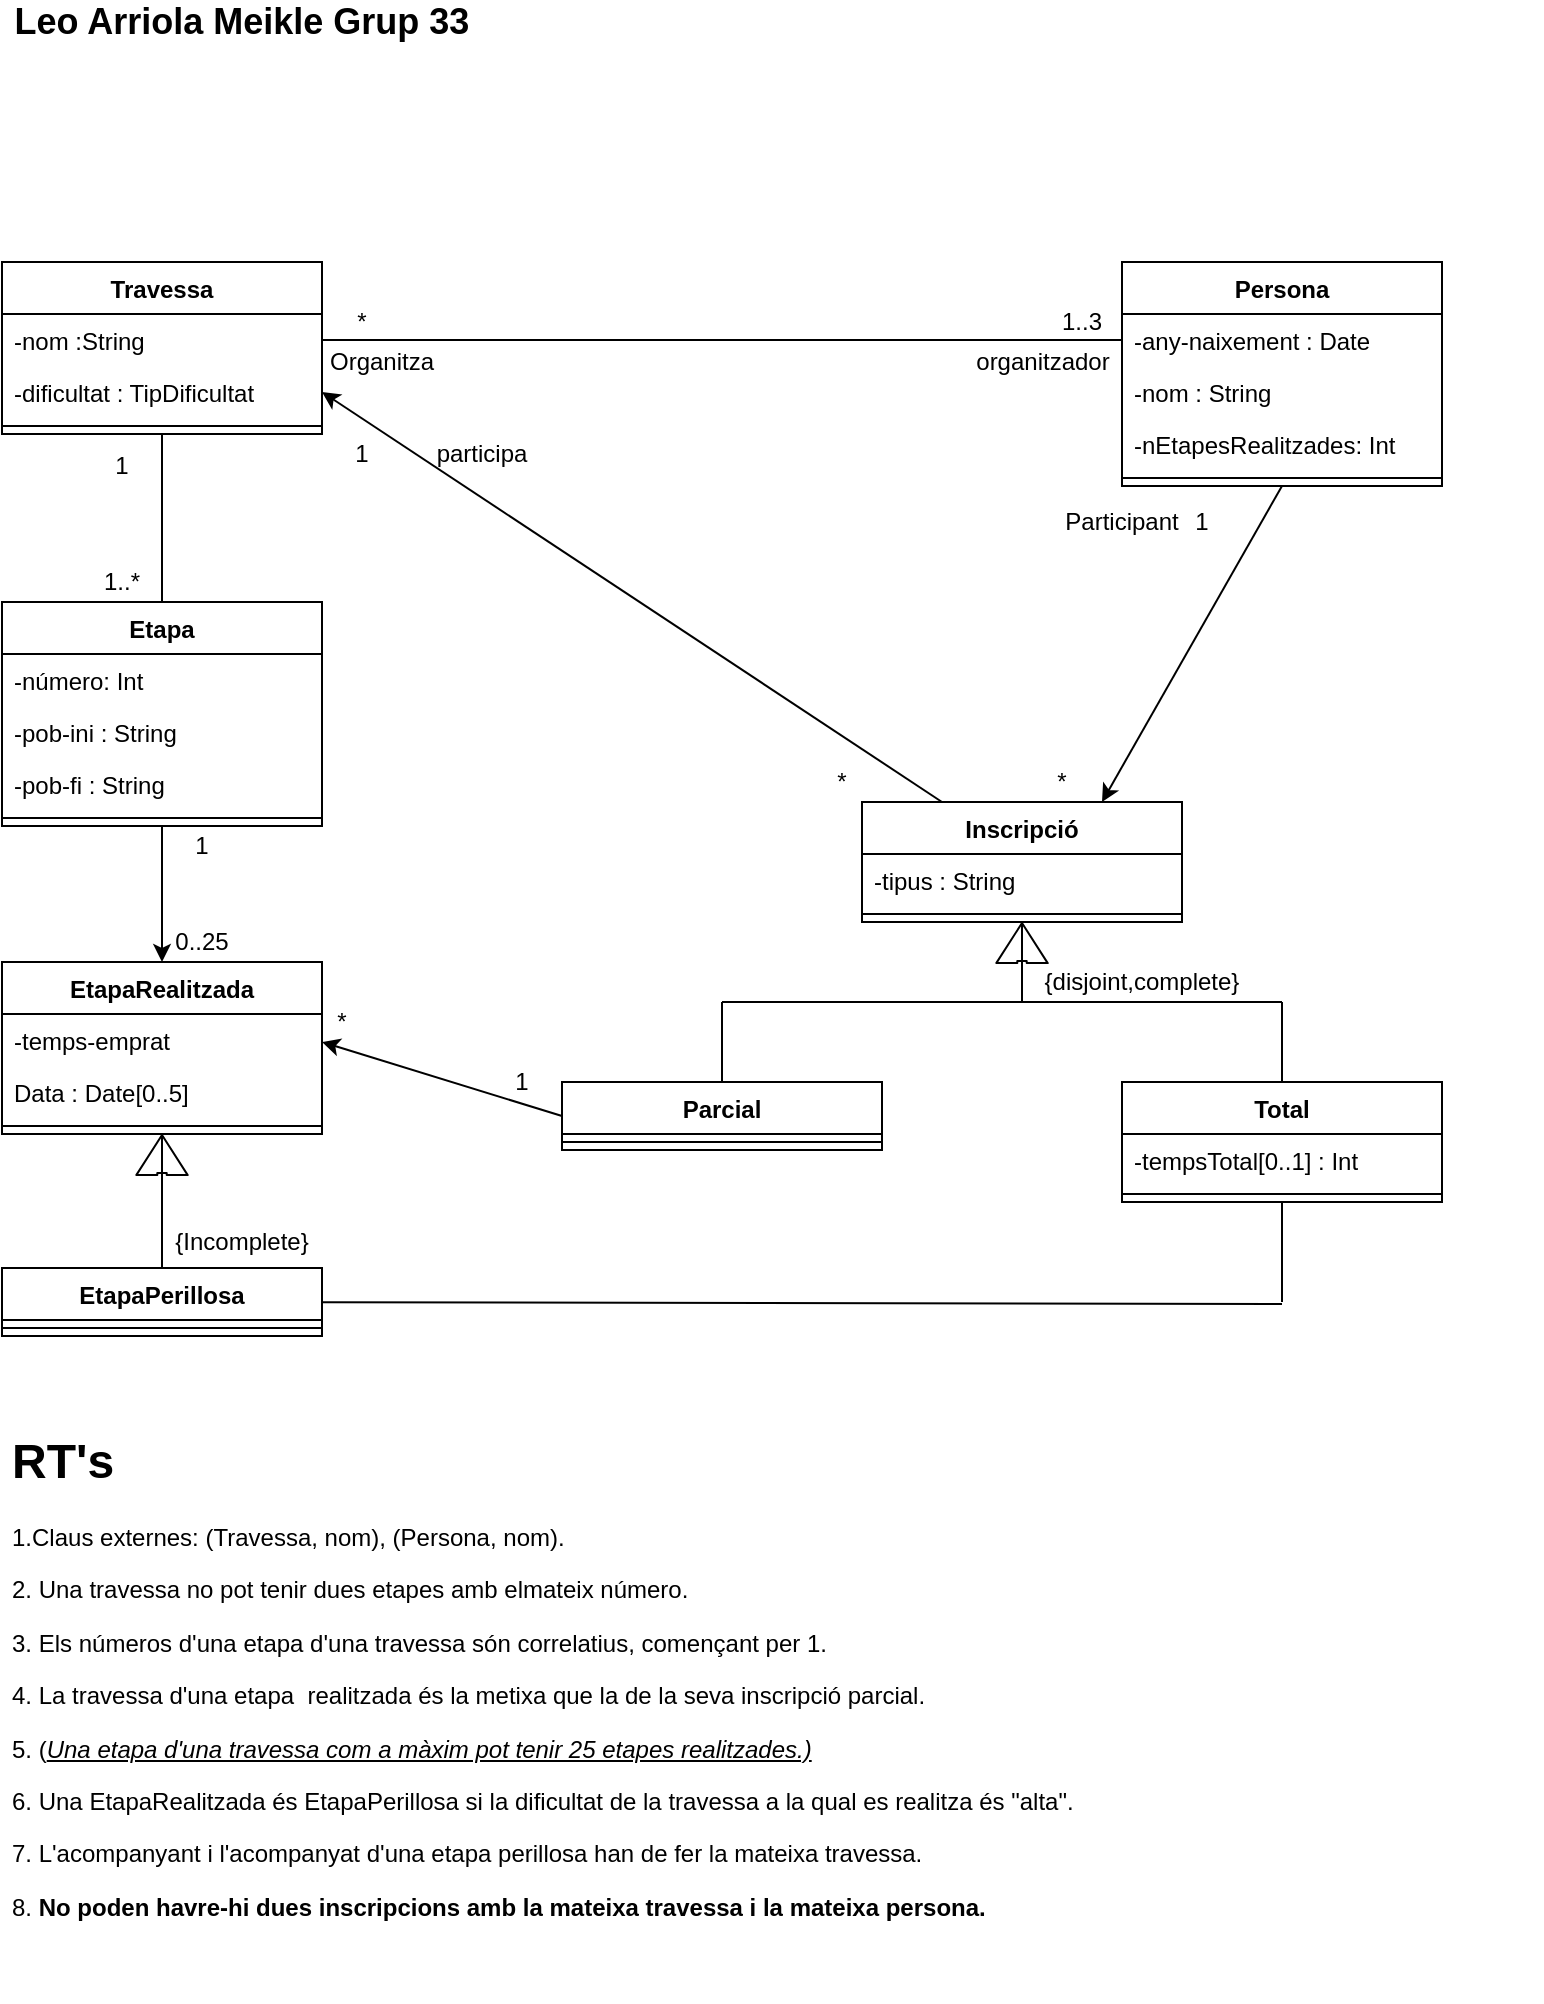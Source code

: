 <mxfile version="13.0.3" type="device" pages="3"><diagram id="J4WXpaCEUIDCq__YiQcB" name="Diagrama de Dissenys"><mxGraphModel dx="1342" dy="815" grid="1" gridSize="10" guides="1" tooltips="1" connect="1" arrows="1" fold="1" page="1" pageScale="1" pageWidth="850" pageHeight="1100" math="0" shadow="0"><root><mxCell id="0"/><mxCell id="1" parent="0"/><mxCell id="1i8Sxguzi-UoKtuxHSmM-11" value="" style="endArrow=none;html=1;entryX=0;entryY=0.5;entryDx=0;entryDy=0;exitX=1;exitY=0.5;exitDx=0;exitDy=0;" parent="1" source="1i8Sxguzi-UoKtuxHSmM-2" target="1i8Sxguzi-UoKtuxHSmM-7" edge="1"><mxGeometry width="50" height="50" relative="1" as="geometry"><mxPoint x="400" y="400" as="sourcePoint"/><mxPoint x="450" y="350" as="targetPoint"/></mxGeometry></mxCell><mxCell id="1i8Sxguzi-UoKtuxHSmM-12" value="1..3" style="text;html=1;strokeColor=none;fillColor=none;align=center;verticalAlign=middle;whiteSpace=wrap;rounded=0;" parent="1" vertex="1"><mxGeometry x="560" y="170" width="40" height="20" as="geometry"/></mxCell><mxCell id="1i8Sxguzi-UoKtuxHSmM-13" value="*" style="text;html=1;strokeColor=none;fillColor=none;align=center;verticalAlign=middle;whiteSpace=wrap;rounded=0;" parent="1" vertex="1"><mxGeometry x="200" y="170" width="40" height="20" as="geometry"/></mxCell><mxCell id="1i8Sxguzi-UoKtuxHSmM-15" value="Organitza" style="text;html=1;strokeColor=none;fillColor=none;align=center;verticalAlign=middle;whiteSpace=wrap;rounded=0;" parent="1" vertex="1"><mxGeometry x="210" y="190" width="40" height="20" as="geometry"/></mxCell><mxCell id="1i8Sxguzi-UoKtuxHSmM-16" value="organitzador" style="text;html=1;align=center;verticalAlign=middle;resizable=0;points=[];autosize=1;" parent="1" vertex="1"><mxGeometry x="520" y="190" width="80" height="20" as="geometry"/></mxCell><mxCell id="1i8Sxguzi-UoKtuxHSmM-34" value="" style="endArrow=none;html=1;" parent="1" edge="1"><mxGeometry width="50" height="50" relative="1" as="geometry"><mxPoint x="400" y="520" as="sourcePoint"/><mxPoint x="680" y="520" as="targetPoint"/></mxGeometry></mxCell><mxCell id="1i8Sxguzi-UoKtuxHSmM-35" value="" style="endArrow=none;html=1;exitX=0.5;exitY=0;exitDx=0;exitDy=0;" parent="1" source="1i8Sxguzi-UoKtuxHSmM-30" edge="1"><mxGeometry width="50" height="50" relative="1" as="geometry"><mxPoint x="580" y="490" as="sourcePoint"/><mxPoint x="680" y="520" as="targetPoint"/></mxGeometry></mxCell><mxCell id="1i8Sxguzi-UoKtuxHSmM-36" value="" style="endArrow=none;html=1;exitX=0.5;exitY=0;exitDx=0;exitDy=0;" parent="1" source="1i8Sxguzi-UoKtuxHSmM-26" edge="1"><mxGeometry width="50" height="50" relative="1" as="geometry"><mxPoint x="370" y="570" as="sourcePoint"/><mxPoint x="400" y="520" as="targetPoint"/></mxGeometry></mxCell><mxCell id="1i8Sxguzi-UoKtuxHSmM-39" value="*" style="text;html=1;strokeColor=none;fillColor=none;align=center;verticalAlign=middle;whiteSpace=wrap;rounded=0;" parent="1" vertex="1"><mxGeometry x="550" y="400" width="40" height="20" as="geometry"/></mxCell><mxCell id="1i8Sxguzi-UoKtuxHSmM-40" value="*" style="text;html=1;strokeColor=none;fillColor=none;align=center;verticalAlign=middle;whiteSpace=wrap;rounded=0;" parent="1" vertex="1"><mxGeometry x="440" y="400" width="40" height="20" as="geometry"/></mxCell><mxCell id="1i8Sxguzi-UoKtuxHSmM-41" value="1" style="text;html=1;strokeColor=none;fillColor=none;align=center;verticalAlign=middle;whiteSpace=wrap;rounded=0;" parent="1" vertex="1"><mxGeometry x="200" y="236" width="40" height="20" as="geometry"/></mxCell><mxCell id="1i8Sxguzi-UoKtuxHSmM-43" value="1" style="text;html=1;strokeColor=none;fillColor=none;align=center;verticalAlign=middle;whiteSpace=wrap;rounded=0;" parent="1" vertex="1"><mxGeometry x="620" y="270" width="40" height="20" as="geometry"/></mxCell><mxCell id="1i8Sxguzi-UoKtuxHSmM-44" value="participa" style="text;html=1;strokeColor=none;fillColor=none;align=center;verticalAlign=middle;whiteSpace=wrap;rounded=0;" parent="1" vertex="1"><mxGeometry x="260" y="236" width="40" height="20" as="geometry"/></mxCell><mxCell id="1i8Sxguzi-UoKtuxHSmM-45" value="Participant" style="text;html=1;strokeColor=none;fillColor=none;align=center;verticalAlign=middle;whiteSpace=wrap;rounded=0;" parent="1" vertex="1"><mxGeometry x="580" y="270" width="40" height="20" as="geometry"/></mxCell><mxCell id="1i8Sxguzi-UoKtuxHSmM-47" value="&lt;h1&gt;RT's&lt;/h1&gt;&lt;p&gt;1.Claus externes: (Travessa, nom), (Persona, nom).&lt;/p&gt;&lt;p&gt;2. Una travessa no pot tenir dues etapes amb elmateix número.&lt;/p&gt;&lt;p&gt;3. Els números d'una etapa d'una travessa són correlatius, començant per 1.&lt;/p&gt;&lt;p&gt;4. La travessa d'una etapa&amp;nbsp; realitzada és la metixa que la de la seva inscripció parcial.&lt;/p&gt;&lt;p&gt;5. (&lt;i&gt;&lt;u&gt;Una etapa d'una travessa com a màxim pot tenir 25 etapes realitzades.)&lt;/u&gt;&lt;/i&gt;&lt;/p&gt;&lt;p&gt;6. Una EtapaRealitzada és EtapaPerillosa si la dificultat de la travessa a la qual es realitza és &quot;alta&quot;.&lt;/p&gt;&lt;p&gt;7. L'acompanyant i l'acompanyat d'una etapa perillosa han de fer la mateixa travessa.&lt;/p&gt;&lt;p&gt;8. &lt;b&gt;No poden havre-hi dues inscripcions amb la mateixa travessa i la mateixa persona.&amp;nbsp;&lt;/b&gt;&lt;/p&gt;&lt;p&gt;&lt;b&gt;&lt;br&gt;&lt;/b&gt;&lt;/p&gt;" style="text;html=1;strokeColor=none;fillColor=none;spacing=5;spacingTop=-20;whiteSpace=wrap;overflow=hidden;rounded=0;" parent="1" vertex="1"><mxGeometry x="40" y="730" width="770" height="290" as="geometry"/></mxCell><mxCell id="1i8Sxguzi-UoKtuxHSmM-66" value="" style="endArrow=none;html=1;entryX=0.5;entryY=1;entryDx=0;entryDy=0;" parent="1" target="1i8Sxguzi-UoKtuxHSmM-30" edge="1"><mxGeometry width="50" height="50" relative="1" as="geometry"><mxPoint x="680" y="670" as="sourcePoint"/><mxPoint x="540" y="400" as="targetPoint"/></mxGeometry></mxCell><mxCell id="1i8Sxguzi-UoKtuxHSmM-67" value="" style="endArrow=none;html=1;" parent="1" source="1i8Sxguzi-UoKtuxHSmM-62" edge="1"><mxGeometry width="50" height="50" relative="1" as="geometry"><mxPoint x="280" y="660" as="sourcePoint"/><mxPoint x="680" y="671" as="targetPoint"/></mxGeometry></mxCell><mxCell id="1i8Sxguzi-UoKtuxHSmM-68" value="{disjoint,complete}" style="text;html=1;strokeColor=none;fillColor=none;align=center;verticalAlign=middle;whiteSpace=wrap;rounded=0;" parent="1" vertex="1"><mxGeometry x="590" y="500" width="40" height="20" as="geometry"/></mxCell><mxCell id="1i8Sxguzi-UoKtuxHSmM-71" value="" style="endArrow=none;html=1;entryX=0.5;entryY=1;entryDx=0;entryDy=0;exitX=0.5;exitY=0;exitDx=0;exitDy=0;" parent="1" source="1i8Sxguzi-UoKtuxHSmM-48" target="1i8Sxguzi-UoKtuxHSmM-1" edge="1"><mxGeometry width="50" height="50" relative="1" as="geometry"><mxPoint x="470" y="470" as="sourcePoint"/><mxPoint x="520" y="420" as="targetPoint"/></mxGeometry></mxCell><mxCell id="1i8Sxguzi-UoKtuxHSmM-72" value="1" style="text;html=1;strokeColor=none;fillColor=none;align=center;verticalAlign=middle;whiteSpace=wrap;rounded=0;" parent="1" vertex="1"><mxGeometry x="80" y="242" width="40" height="20" as="geometry"/></mxCell><mxCell id="1i8Sxguzi-UoKtuxHSmM-73" value="1..*" style="text;html=1;strokeColor=none;fillColor=none;align=center;verticalAlign=middle;whiteSpace=wrap;rounded=0;" parent="1" vertex="1"><mxGeometry x="80" y="300" width="40" height="20" as="geometry"/></mxCell><mxCell id="1i8Sxguzi-UoKtuxHSmM-75" value="1" style="text;html=1;strokeColor=none;fillColor=none;align=center;verticalAlign=middle;whiteSpace=wrap;rounded=0;" parent="1" vertex="1"><mxGeometry x="120" y="432" width="40" height="20" as="geometry"/></mxCell><mxCell id="1i8Sxguzi-UoKtuxHSmM-76" value="0..25" style="text;html=1;strokeColor=none;fillColor=none;align=center;verticalAlign=middle;whiteSpace=wrap;rounded=0;" parent="1" vertex="1"><mxGeometry x="120" y="480" width="40" height="20" as="geometry"/></mxCell><mxCell id="1i8Sxguzi-UoKtuxHSmM-77" value="*" style="text;html=1;strokeColor=none;fillColor=none;align=center;verticalAlign=middle;whiteSpace=wrap;rounded=0;" parent="1" vertex="1"><mxGeometry x="190" y="520" width="40" height="20" as="geometry"/></mxCell><mxCell id="1i8Sxguzi-UoKtuxHSmM-78" value="1" style="text;html=1;strokeColor=none;fillColor=none;align=center;verticalAlign=middle;whiteSpace=wrap;rounded=0;" parent="1" vertex="1"><mxGeometry x="280" y="550" width="40" height="20" as="geometry"/></mxCell><mxCell id="1i8Sxguzi-UoKtuxHSmM-79" value="{Incomplete}" style="text;html=1;strokeColor=none;fillColor=none;align=center;verticalAlign=middle;whiteSpace=wrap;rounded=0;" parent="1" vertex="1"><mxGeometry x="140" y="630" width="40" height="20" as="geometry"/></mxCell><mxCell id="bvQ-Qwv-uhyhTVC-1GTn-3" value="" style="endArrow=classic;html=1;exitX=0.5;exitY=1;exitDx=0;exitDy=0;entryX=1;entryY=1;entryDx=0;entryDy=0;" parent="1" source="1i8Sxguzi-UoKtuxHSmM-6" target="1i8Sxguzi-UoKtuxHSmM-39" edge="1"><mxGeometry width="50" height="50" relative="1" as="geometry"><mxPoint x="720" y="370" as="sourcePoint"/><mxPoint x="430" y="390" as="targetPoint"/></mxGeometry></mxCell><mxCell id="bvQ-Qwv-uhyhTVC-1GTn-4" value="" style="endArrow=classic;html=1;entryX=1;entryY=0.5;entryDx=0;entryDy=0;exitX=0.25;exitY=0;exitDx=0;exitDy=0;" parent="1" source="1i8Sxguzi-UoKtuxHSmM-17" target="1i8Sxguzi-UoKtuxHSmM-5" edge="1"><mxGeometry width="50" height="50" relative="1" as="geometry"><mxPoint x="380" y="440" as="sourcePoint"/><mxPoint x="430" y="390" as="targetPoint"/></mxGeometry></mxCell><mxCell id="bvQ-Qwv-uhyhTVC-1GTn-5" value="" style="endArrow=classic;html=1;entryX=0.25;entryY=1;entryDx=0;entryDy=0;exitX=0;exitY=0.5;exitDx=0;exitDy=0;" parent="1" source="1i8Sxguzi-UoKtuxHSmM-26" target="1i8Sxguzi-UoKtuxHSmM-77" edge="1"><mxGeometry width="50" height="50" relative="1" as="geometry"><mxPoint x="380" y="440" as="sourcePoint"/><mxPoint x="430" y="390" as="targetPoint"/></mxGeometry></mxCell><mxCell id="zf0LJew48bB462ikCpzP-1" value="" style="endArrow=classic;html=1;exitX=0.5;exitY=1;exitDx=0;exitDy=0;" parent="1" source="1i8Sxguzi-UoKtuxHSmM-48" target="1i8Sxguzi-UoKtuxHSmM-55" edge="1"><mxGeometry width="50" height="50" relative="1" as="geometry"><mxPoint x="380" y="620" as="sourcePoint"/><mxPoint x="430" y="570" as="targetPoint"/></mxGeometry></mxCell><mxCell id="zf0LJew48bB462ikCpzP-2" value="" style="shape=flexArrow;endArrow=classic;html=1;width=4.706;endSize=6.353;" parent="1" edge="1"><mxGeometry width="50" height="50" relative="1" as="geometry"><mxPoint x="550" y="500" as="sourcePoint"/><mxPoint x="550" y="480" as="targetPoint"/></mxGeometry></mxCell><mxCell id="zf0LJew48bB462ikCpzP-3" value="" style="endArrow=none;html=1;exitX=0.5;exitY=1;exitDx=0;exitDy=0;" parent="1" source="1i8Sxguzi-UoKtuxHSmM-17" edge="1"><mxGeometry width="50" height="50" relative="1" as="geometry"><mxPoint x="380" y="620" as="sourcePoint"/><mxPoint x="550" y="520" as="targetPoint"/></mxGeometry></mxCell><mxCell id="zf0LJew48bB462ikCpzP-4" value="" style="endArrow=none;html=1;entryX=0.5;entryY=1;entryDx=0;entryDy=0;exitX=0.5;exitY=0;exitDx=0;exitDy=0;" parent="1" source="1i8Sxguzi-UoKtuxHSmM-62" target="1i8Sxguzi-UoKtuxHSmM-55" edge="1"><mxGeometry width="50" height="50" relative="1" as="geometry"><mxPoint x="380" y="620" as="sourcePoint"/><mxPoint x="430" y="570" as="targetPoint"/></mxGeometry></mxCell><mxCell id="zf0LJew48bB462ikCpzP-5" value="" style="shape=flexArrow;endArrow=classic;html=1;width=4.706;endSize=6.353;" parent="1" edge="1"><mxGeometry width="50" height="50" relative="1" as="geometry"><mxPoint x="120" y="606" as="sourcePoint"/><mxPoint x="120" y="586" as="targetPoint"/></mxGeometry></mxCell><mxCell id="1i8Sxguzi-UoKtuxHSmM-1" value="Travessa" style="swimlane;fontStyle=1;align=center;verticalAlign=top;childLayout=stackLayout;horizontal=1;startSize=26;horizontalStack=0;resizeParent=1;resizeParentMax=0;resizeLast=0;collapsible=1;marginBottom=0;" parent="1" vertex="1"><mxGeometry x="40" y="150" width="160" height="86" as="geometry"/></mxCell><mxCell id="1i8Sxguzi-UoKtuxHSmM-2" value="-nom :String " style="text;strokeColor=none;fillColor=none;align=left;verticalAlign=top;spacingLeft=4;spacingRight=4;overflow=hidden;rotatable=0;points=[[0,0.5],[1,0.5]];portConstraint=eastwest;" parent="1i8Sxguzi-UoKtuxHSmM-1" vertex="1"><mxGeometry y="26" width="160" height="26" as="geometry"/></mxCell><mxCell id="1i8Sxguzi-UoKtuxHSmM-5" value="-dificultat : TipDificultat " style="text;strokeColor=none;fillColor=none;align=left;verticalAlign=top;spacingLeft=4;spacingRight=4;overflow=hidden;rotatable=0;points=[[0,0.5],[1,0.5]];portConstraint=eastwest;" parent="1i8Sxguzi-UoKtuxHSmM-1" vertex="1"><mxGeometry y="52" width="160" height="26" as="geometry"/></mxCell><mxCell id="1i8Sxguzi-UoKtuxHSmM-3" value="" style="line;strokeWidth=1;fillColor=none;align=left;verticalAlign=middle;spacingTop=-1;spacingLeft=3;spacingRight=3;rotatable=0;labelPosition=right;points=[];portConstraint=eastwest;" parent="1i8Sxguzi-UoKtuxHSmM-1" vertex="1"><mxGeometry y="78" width="160" height="8" as="geometry"/></mxCell><mxCell id="1i8Sxguzi-UoKtuxHSmM-6" value="Persona" style="swimlane;fontStyle=1;align=center;verticalAlign=top;childLayout=stackLayout;horizontal=1;startSize=26;horizontalStack=0;resizeParent=1;resizeParentMax=0;resizeLast=0;collapsible=1;marginBottom=0;" parent="1" vertex="1"><mxGeometry x="600" y="150" width="160" height="112" as="geometry"/></mxCell><mxCell id="1i8Sxguzi-UoKtuxHSmM-7" value="-any-naixement : Date" style="text;strokeColor=none;fillColor=none;align=left;verticalAlign=top;spacingLeft=4;spacingRight=4;overflow=hidden;rotatable=0;points=[[0,0.5],[1,0.5]];portConstraint=eastwest;" parent="1i8Sxguzi-UoKtuxHSmM-6" vertex="1"><mxGeometry y="26" width="160" height="26" as="geometry"/></mxCell><mxCell id="1i8Sxguzi-UoKtuxHSmM-10" value="-nom : String" style="text;strokeColor=none;fillColor=none;align=left;verticalAlign=top;spacingLeft=4;spacingRight=4;overflow=hidden;rotatable=0;points=[[0,0.5],[1,0.5]];portConstraint=eastwest;" parent="1i8Sxguzi-UoKtuxHSmM-6" vertex="1"><mxGeometry y="52" width="160" height="26" as="geometry"/></mxCell><mxCell id="TacdYyuw5ppADv7QAtJc-1" value="-nEtapesRealitzades: Int  " style="text;strokeColor=none;fillColor=none;align=left;verticalAlign=top;spacingLeft=4;spacingRight=4;overflow=hidden;rotatable=0;points=[[0,0.5],[1,0.5]];portConstraint=eastwest;" parent="1i8Sxguzi-UoKtuxHSmM-6" vertex="1"><mxGeometry y="78" width="160" height="26" as="geometry"/></mxCell><mxCell id="1i8Sxguzi-UoKtuxHSmM-8" value="" style="line;strokeWidth=1;fillColor=none;align=left;verticalAlign=middle;spacingTop=-1;spacingLeft=3;spacingRight=3;rotatable=0;labelPosition=right;points=[];portConstraint=eastwest;" parent="1i8Sxguzi-UoKtuxHSmM-6" vertex="1"><mxGeometry y="104" width="160" height="8" as="geometry"/></mxCell><mxCell id="1i8Sxguzi-UoKtuxHSmM-17" value="Inscripció" style="swimlane;fontStyle=1;align=center;verticalAlign=top;childLayout=stackLayout;horizontal=1;startSize=26;horizontalStack=0;resizeParent=1;resizeParentMax=0;resizeLast=0;collapsible=1;marginBottom=0;" parent="1" vertex="1"><mxGeometry x="470" y="420" width="160" height="60" as="geometry"/></mxCell><mxCell id="1i8Sxguzi-UoKtuxHSmM-18" value="-tipus : String" style="text;strokeColor=none;fillColor=none;align=left;verticalAlign=top;spacingLeft=4;spacingRight=4;overflow=hidden;rotatable=0;points=[[0,0.5],[1,0.5]];portConstraint=eastwest;" parent="1i8Sxguzi-UoKtuxHSmM-17" vertex="1"><mxGeometry y="26" width="160" height="26" as="geometry"/></mxCell><mxCell id="1i8Sxguzi-UoKtuxHSmM-19" value="" style="line;strokeWidth=1;fillColor=none;align=left;verticalAlign=middle;spacingTop=-1;spacingLeft=3;spacingRight=3;rotatable=0;labelPosition=right;points=[];portConstraint=eastwest;" parent="1i8Sxguzi-UoKtuxHSmM-17" vertex="1"><mxGeometry y="52" width="160" height="8" as="geometry"/></mxCell><mxCell id="1i8Sxguzi-UoKtuxHSmM-26" value="Parcial" style="swimlane;fontStyle=1;align=center;verticalAlign=top;childLayout=stackLayout;horizontal=1;startSize=26;horizontalStack=0;resizeParent=1;resizeParentMax=0;resizeLast=0;collapsible=1;marginBottom=0;" parent="1" vertex="1"><mxGeometry x="320" y="560" width="160" height="34" as="geometry"/></mxCell><mxCell id="1i8Sxguzi-UoKtuxHSmM-28" value="" style="line;strokeWidth=1;fillColor=none;align=left;verticalAlign=middle;spacingTop=-1;spacingLeft=3;spacingRight=3;rotatable=0;labelPosition=right;points=[];portConstraint=eastwest;" parent="1i8Sxguzi-UoKtuxHSmM-26" vertex="1"><mxGeometry y="26" width="160" height="8" as="geometry"/></mxCell><mxCell id="1i8Sxguzi-UoKtuxHSmM-30" value="Total" style="swimlane;fontStyle=1;align=center;verticalAlign=top;childLayout=stackLayout;horizontal=1;startSize=26;horizontalStack=0;resizeParent=1;resizeParentMax=0;resizeLast=0;collapsible=1;marginBottom=0;" parent="1" vertex="1"><mxGeometry x="600" y="560" width="160" height="60" as="geometry"/></mxCell><mxCell id="1i8Sxguzi-UoKtuxHSmM-31" value="-tempsTotal[0..1] : Int" style="text;strokeColor=none;fillColor=none;align=left;verticalAlign=top;spacingLeft=4;spacingRight=4;overflow=hidden;rotatable=0;points=[[0,0.5],[1,0.5]];portConstraint=eastwest;" parent="1i8Sxguzi-UoKtuxHSmM-30" vertex="1"><mxGeometry y="26" width="160" height="26" as="geometry"/></mxCell><mxCell id="1i8Sxguzi-UoKtuxHSmM-32" value="" style="line;strokeWidth=1;fillColor=none;align=left;verticalAlign=middle;spacingTop=-1;spacingLeft=3;spacingRight=3;rotatable=0;labelPosition=right;points=[];portConstraint=eastwest;" parent="1i8Sxguzi-UoKtuxHSmM-30" vertex="1"><mxGeometry y="52" width="160" height="8" as="geometry"/></mxCell><mxCell id="1i8Sxguzi-UoKtuxHSmM-48" value="Etapa" style="swimlane;fontStyle=1;align=center;verticalAlign=top;childLayout=stackLayout;horizontal=1;startSize=26;horizontalStack=0;resizeParent=1;resizeParentMax=0;resizeLast=0;collapsible=1;marginBottom=0;" parent="1" vertex="1"><mxGeometry x="40" y="320" width="160" height="112" as="geometry"/></mxCell><mxCell id="1i8Sxguzi-UoKtuxHSmM-49" value="-número: Int" style="text;strokeColor=none;fillColor=none;align=left;verticalAlign=top;spacingLeft=4;spacingRight=4;overflow=hidden;rotatable=0;points=[[0,0.5],[1,0.5]];portConstraint=eastwest;" parent="1i8Sxguzi-UoKtuxHSmM-48" vertex="1"><mxGeometry y="26" width="160" height="26" as="geometry"/></mxCell><mxCell id="1i8Sxguzi-UoKtuxHSmM-53" value="-pob-ini : String" style="text;strokeColor=none;fillColor=none;align=left;verticalAlign=top;spacingLeft=4;spacingRight=4;overflow=hidden;rotatable=0;points=[[0,0.5],[1,0.5]];portConstraint=eastwest;" parent="1i8Sxguzi-UoKtuxHSmM-48" vertex="1"><mxGeometry y="52" width="160" height="26" as="geometry"/></mxCell><mxCell id="1i8Sxguzi-UoKtuxHSmM-54" value="-pob-fi : String" style="text;strokeColor=none;fillColor=none;align=left;verticalAlign=top;spacingLeft=4;spacingRight=4;overflow=hidden;rotatable=0;points=[[0,0.5],[1,0.5]];portConstraint=eastwest;" parent="1i8Sxguzi-UoKtuxHSmM-48" vertex="1"><mxGeometry y="78" width="160" height="26" as="geometry"/></mxCell><mxCell id="1i8Sxguzi-UoKtuxHSmM-50" value="" style="line;strokeWidth=1;fillColor=none;align=left;verticalAlign=middle;spacingTop=-1;spacingLeft=3;spacingRight=3;rotatable=0;labelPosition=right;points=[];portConstraint=eastwest;" parent="1i8Sxguzi-UoKtuxHSmM-48" vertex="1"><mxGeometry y="104" width="160" height="8" as="geometry"/></mxCell><mxCell id="1i8Sxguzi-UoKtuxHSmM-55" value="EtapaRealitzada" style="swimlane;fontStyle=1;align=center;verticalAlign=top;childLayout=stackLayout;horizontal=1;startSize=26;horizontalStack=0;resizeParent=1;resizeParentMax=0;resizeLast=0;collapsible=1;marginBottom=0;" parent="1" vertex="1"><mxGeometry x="40" y="500" width="160" height="86" as="geometry"/></mxCell><mxCell id="1i8Sxguzi-UoKtuxHSmM-56" value="-temps-emprat" style="text;strokeColor=none;fillColor=none;align=left;verticalAlign=top;spacingLeft=4;spacingRight=4;overflow=hidden;rotatable=0;points=[[0,0.5],[1,0.5]];portConstraint=eastwest;" parent="1i8Sxguzi-UoKtuxHSmM-55" vertex="1"><mxGeometry y="26" width="160" height="26" as="geometry"/></mxCell><mxCell id="1i8Sxguzi-UoKtuxHSmM-69" value="Data : Date[0..5]" style="text;strokeColor=none;fillColor=none;align=left;verticalAlign=top;spacingLeft=4;spacingRight=4;overflow=hidden;rotatable=0;points=[[0,0.5],[1,0.5]];portConstraint=eastwest;" parent="1i8Sxguzi-UoKtuxHSmM-55" vertex="1"><mxGeometry y="52" width="160" height="26" as="geometry"/></mxCell><mxCell id="1i8Sxguzi-UoKtuxHSmM-57" value="" style="line;strokeWidth=1;fillColor=none;align=left;verticalAlign=middle;spacingTop=-1;spacingLeft=3;spacingRight=3;rotatable=0;labelPosition=right;points=[];portConstraint=eastwest;" parent="1i8Sxguzi-UoKtuxHSmM-55" vertex="1"><mxGeometry y="78" width="160" height="8" as="geometry"/></mxCell><mxCell id="1i8Sxguzi-UoKtuxHSmM-62" value="EtapaPerillosa" style="swimlane;fontStyle=1;align=center;verticalAlign=top;childLayout=stackLayout;horizontal=1;startSize=26;horizontalStack=0;resizeParent=1;resizeParentMax=0;resizeLast=0;collapsible=1;marginBottom=0;" parent="1" vertex="1"><mxGeometry x="40" y="653" width="160" height="34" as="geometry"/></mxCell><mxCell id="1i8Sxguzi-UoKtuxHSmM-64" value="" style="line;strokeWidth=1;fillColor=none;align=left;verticalAlign=middle;spacingTop=-1;spacingLeft=3;spacingRight=3;rotatable=0;labelPosition=right;points=[];portConstraint=eastwest;" parent="1i8Sxguzi-UoKtuxHSmM-62" vertex="1"><mxGeometry y="26" width="160" height="8" as="geometry"/></mxCell><mxCell id="I8zmJOEv8umHst7Hoxki-5" value="&lt;b&gt;&lt;font style=&quot;font-size: 18px&quot;&gt;Leo Arriola Meikle Grup 33&lt;/font&gt;&lt;/b&gt;" style="text;html=1;strokeColor=none;fillColor=none;align=center;verticalAlign=middle;whiteSpace=wrap;rounded=0;" parent="1" vertex="1"><mxGeometry x="40" y="20" width="240" height="20" as="geometry"/></mxCell></root></mxGraphModel></diagram><diagram id="OSMbUNfJFbVnHDjEqCt5" name="Diagrama Sequència 1"><mxGraphModel dx="1342" dy="815" grid="1" gridSize="10" guides="1" tooltips="1" connect="1" arrows="1" fold="1" page="1" pageScale="1" pageWidth="850" pageHeight="1100" math="0" shadow="0"><root><mxCell id="B0Dms0bffmCZb8kUPjyz-0"/><mxCell id="B0Dms0bffmCZb8kUPjyz-1" parent="B0Dms0bffmCZb8kUPjyz-0"/><mxCell id="B0Dms0bffmCZb8kUPjyz-2" value="&lt;p&gt;&lt;sup&gt;&lt;font style=&quot;font-size: 14px&quot;&gt;&lt;b&gt;Context CapaDomini ::&lt;/b&gt;&amp;nbsp;llistaTravesses (nomP : String) : Set(TupleType(nomT : String, tempsTotal : Integer))&lt;/font&gt;&lt;/sup&gt;&lt;/p&gt;&lt;p&gt;&lt;font&gt;&lt;sup&gt;&lt;font style=&quot;font-size: 14px&quot;&gt;&lt;b&gt;Exepcions:&lt;/b&gt;&lt;br&gt;&lt;/font&gt;&lt;/sup&gt;&lt;sup&gt;&lt;font style=&quot;font-size: 14px&quot;&gt;[noExisteixPersona] : La persona indicada no Existeix&lt;/font&gt;&lt;/sup&gt;&lt;/font&gt;&lt;/p&gt;&lt;p&gt;&lt;font style=&quot;font-size: 14px&quot;&gt;&lt;span&gt;&lt;b&gt;Post:&amp;nbsp;&lt;/b&gt;&lt;/span&gt;&lt;/font&gt;&lt;/p&gt;&lt;p&gt;&lt;font style=&quot;font-size: 14px&quot;&gt;&lt;span&gt;Per cada travessa a la que ha participat la persona nomP, es mostra el nom de la travessa i, si ja&amp;nbsp;&lt;/span&gt;&lt;span&gt;es coneix, el temps que la persona ha fet a la travessa. El temps es calcula de la manera&amp;nbsp;&lt;/span&gt;&lt;span&gt;següent:&lt;/span&gt;&lt;/font&gt;&lt;/p&gt;&lt;p&gt;&lt;font style=&quot;font-size: 14px&quot;&gt;- si la inscripció de nomP a la travessa és parcial, i existeix alguna etapa realitzada per&amp;nbsp;&lt;span&gt;nomP, es mostra la suma dels temps de les etapes realitzades per nomP (si no existeix&amp;nbsp;&lt;/span&gt;&lt;span&gt;cap etapa realitzada no s’ha de mostrar el temps).&lt;/span&gt;&lt;/font&gt;&lt;/p&gt;&lt;p&gt;&lt;font style=&quot;font-size: 14px&quot;&gt;- si la inscripció de nomP a la travessa és total, es mostra el seu temps total (si no&amp;nbsp;&lt;span&gt;existeix el seu temps total no s’ha de mostrar el temps).&lt;/span&gt;&lt;/font&gt;&lt;/p&gt;" style="text;html=1;strokeColor=none;fillColor=none;spacing=5;spacingTop=-20;whiteSpace=wrap;overflow=hidden;rounded=0;" parent="B0Dms0bffmCZb8kUPjyz-1" vertex="1"><mxGeometry x="35" y="850" width="780" height="240" as="geometry"/></mxCell><mxCell id="B0Dms0bffmCZb8kUPjyz-3" value=":TrllistaTravesses" style="shape=umlLifeline;perimeter=lifelinePerimeter;whiteSpace=wrap;html=1;container=1;collapsible=0;recursiveResize=0;outlineConnect=0;" parent="B0Dms0bffmCZb8kUPjyz-1" vertex="1"><mxGeometry x="60" y="40" width="100" height="200" as="geometry"/></mxCell><mxCell id="B0Dms0bffmCZb8kUPjyz-4" value="" style="html=1;points=[];perimeter=orthogonalPerimeter;" parent="B0Dms0bffmCZb8kUPjyz-3" vertex="1"><mxGeometry x="45" y="70" width="10" height="100" as="geometry"/></mxCell><mxCell id="B0Dms0bffmCZb8kUPjyz-5" value="executar" style="html=1;verticalAlign=bottom;endArrow=block;entryX=0;entryY=0;" parent="B0Dms0bffmCZb8kUPjyz-3" target="B0Dms0bffmCZb8kUPjyz-4" edge="1"><mxGeometry relative="1" as="geometry"><mxPoint x="-25" y="70" as="sourcePoint"/></mxGeometry></mxCell><mxCell id="B0Dms0bffmCZb8kUPjyz-6" value="result" style="html=1;verticalAlign=bottom;endArrow=open;dashed=1;endSize=8;exitX=0;exitY=0.95;" parent="B0Dms0bffmCZb8kUPjyz-3" source="B0Dms0bffmCZb8kUPjyz-4" edge="1"><mxGeometry relative="1" as="geometry"><mxPoint x="-25" y="165" as="targetPoint"/></mxGeometry></mxCell><mxCell id="B0Dms0bffmCZb8kUPjyz-7" value=":CapaDades" style="shape=umlLifeline;perimeter=lifelinePerimeter;whiteSpace=wrap;html=1;container=1;collapsible=0;recursiveResize=0;outlineConnect=0;" parent="B0Dms0bffmCZb8kUPjyz-1" vertex="1"><mxGeometry x="185" y="40" width="100" height="200" as="geometry"/></mxCell><mxCell id="B0Dms0bffmCZb8kUPjyz-8" value="" style="html=1;points=[];perimeter=orthogonalPerimeter;" parent="B0Dms0bffmCZb8kUPjyz-7" vertex="1"><mxGeometry x="45" y="80" width="10" height="20" as="geometry"/></mxCell><mxCell id="B0Dms0bffmCZb8kUPjyz-9" value="getPersona(nomP)" style="html=1;verticalAlign=bottom;endArrow=block;entryX=0;entryY=0;" parent="B0Dms0bffmCZb8kUPjyz-1" source="B0Dms0bffmCZb8kUPjyz-4" target="B0Dms0bffmCZb8kUPjyz-8" edge="1"><mxGeometry x="0.13" relative="1" as="geometry"><mxPoint x="160" y="120" as="sourcePoint"/><mxPoint as="offset"/></mxGeometry></mxCell><mxCell id="B0Dms0bffmCZb8kUPjyz-10" value="p" style="html=1;verticalAlign=bottom;endArrow=open;dashed=1;endSize=8;exitX=-0.388;exitY=0.041;exitDx=0;exitDy=0;exitPerimeter=0;" parent="B0Dms0bffmCZb8kUPjyz-1" source="B0Dms0bffmCZb8kUPjyz-8" target="B0Dms0bffmCZb8kUPjyz-4" edge="1"><mxGeometry x="-0.048" y="20" relative="1" as="geometry"><mxPoint x="160" y="196" as="targetPoint"/><mxPoint x="220" y="130" as="sourcePoint"/><mxPoint x="1" as="offset"/></mxGeometry></mxCell><mxCell id="B0Dms0bffmCZb8kUPjyz-12" value="p : Persona" style="shape=umlLifeline;perimeter=lifelinePerimeter;whiteSpace=wrap;html=1;container=1;collapsible=0;recursiveResize=0;outlineConnect=0;" parent="B0Dms0bffmCZb8kUPjyz-1" vertex="1"><mxGeometry x="310" y="40" width="100" height="200" as="geometry"/></mxCell><mxCell id="B0Dms0bffmCZb8kUPjyz-13" value="" style="html=1;points=[];perimeter=orthogonalPerimeter;" parent="B0Dms0bffmCZb8kUPjyz-12" vertex="1"><mxGeometry x="45" y="120" width="10" height="30" as="geometry"/></mxCell><mxCell id="B0Dms0bffmCZb8kUPjyz-14" value="llistaTravesses()" style="html=1;verticalAlign=bottom;endArrow=block;entryX=0;entryY=0;" parent="B0Dms0bffmCZb8kUPjyz-1" source="B0Dms0bffmCZb8kUPjyz-4" target="B0Dms0bffmCZb8kUPjyz-13" edge="1"><mxGeometry relative="1" as="geometry"><mxPoint x="285" y="130" as="sourcePoint"/></mxGeometry></mxCell><mxCell id="B0Dms0bffmCZb8kUPjyz-15" value="Set" style="html=1;verticalAlign=bottom;endArrow=open;dashed=1;endSize=8;exitX=0;exitY=0.95;" parent="B0Dms0bffmCZb8kUPjyz-1" source="B0Dms0bffmCZb8kUPjyz-13" target="B0Dms0bffmCZb8kUPjyz-4" edge="1"><mxGeometry relative="1" as="geometry"><mxPoint x="285" y="206" as="targetPoint"/></mxGeometry></mxCell><mxCell id="B0Dms0bffmCZb8kUPjyz-16" value="result = Set;" style="shape=note;whiteSpace=wrap;html=1;size=14;verticalAlign=top;align=left;spacingTop=-6;" parent="B0Dms0bffmCZb8kUPjyz-1" vertex="1"><mxGeometry x="150" y="210" width="100" height="30" as="geometry"/></mxCell><mxCell id="B0Dms0bffmCZb8kUPjyz-17" value="" style="endArrow=none;dashed=1;html=1;entryX=0;entryY=0;entryDx=0;entryDy=0;entryPerimeter=0;exitX=0.935;exitY=0.861;exitDx=0;exitDy=0;exitPerimeter=0;" parent="B0Dms0bffmCZb8kUPjyz-1" source="B0Dms0bffmCZb8kUPjyz-4" target="B0Dms0bffmCZb8kUPjyz-16" edge="1"><mxGeometry width="50" height="50" relative="1" as="geometry"><mxPoint x="400" y="460" as="sourcePoint"/><mxPoint x="450" y="410" as="targetPoint"/></mxGeometry></mxCell><mxCell id="bAOWy8KD9S7y8XpHg2mn-0" value="p :&amp;nbsp; Persona" style="shape=umlLifeline;perimeter=lifelinePerimeter;whiteSpace=wrap;html=1;container=1;collapsible=0;recursiveResize=0;outlineConnect=0;" parent="B0Dms0bffmCZb8kUPjyz-1" vertex="1"><mxGeometry x="475" y="40" width="100" height="200" as="geometry"/></mxCell><mxCell id="bAOWy8KD9S7y8XpHg2mn-2" value="" style="html=1;points=[];perimeter=orthogonalPerimeter;" parent="bAOWy8KD9S7y8XpHg2mn-0" vertex="1"><mxGeometry x="45" y="100" width="10" height="60" as="geometry"/></mxCell><mxCell id="bAOWy8KD9S7y8XpHg2mn-3" value="llistaTravesses()" style="html=1;verticalAlign=bottom;endArrow=block;entryX=0;entryY=0;" parent="B0Dms0bffmCZb8kUPjyz-1" target="bAOWy8KD9S7y8XpHg2mn-2" edge="1"><mxGeometry x="-0.333" relative="1" as="geometry"><mxPoint x="450" y="140" as="sourcePoint"/><mxPoint as="offset"/></mxGeometry></mxCell><mxCell id="bAOWy8KD9S7y8XpHg2mn-4" value="Set" style="html=1;verticalAlign=bottom;endArrow=open;dashed=1;endSize=8;exitX=0;exitY=0.95;" parent="B0Dms0bffmCZb8kUPjyz-1" source="bAOWy8KD9S7y8XpHg2mn-2" edge="1"><mxGeometry relative="1" as="geometry"><mxPoint x="460" y="197" as="targetPoint"/></mxGeometry></mxCell><mxCell id="bAOWy8KD9S7y8XpHg2mn-5" value="loop" style="shape=umlFrame;whiteSpace=wrap;html=1;" parent="B0Dms0bffmCZb8kUPjyz-1" vertex="1"><mxGeometry x="425" y="90" width="345" height="140" as="geometry"/></mxCell><mxCell id="bAOWy8KD9S7y8XpHg2mn-6" value="ins : Inscripció" style="shape=umlLifeline;perimeter=lifelinePerimeter;whiteSpace=wrap;html=1;container=1;collapsible=0;recursiveResize=0;outlineConnect=0;" parent="B0Dms0bffmCZb8kUPjyz-1" vertex="1"><mxGeometry x="630" y="40" width="100" height="200" as="geometry"/></mxCell><mxCell id="bAOWy8KD9S7y8XpHg2mn-9" value="" style="html=1;points=[];perimeter=orthogonalPerimeter;" parent="bAOWy8KD9S7y8XpHg2mn-6" vertex="1"><mxGeometry x="45" y="115" width="10" height="30" as="geometry"/></mxCell><mxCell id="bAOWy8KD9S7y8XpHg2mn-7" value="Tuple = {null,null}" style="shape=note;whiteSpace=wrap;html=1;size=14;verticalAlign=top;align=left;spacingTop=-6;" parent="B0Dms0bffmCZb8kUPjyz-1" vertex="1"><mxGeometry x="540" y="110" width="110" height="20" as="geometry"/></mxCell><mxCell id="bAOWy8KD9S7y8XpHg2mn-10" value="AddTravessa&amp;amp;Time(Set)" style="html=1;verticalAlign=bottom;endArrow=block;entryX=0;entryY=0;" parent="B0Dms0bffmCZb8kUPjyz-1" source="bAOWy8KD9S7y8XpHg2mn-2" target="bAOWy8KD9S7y8XpHg2mn-9" edge="1"><mxGeometry relative="1" as="geometry"><mxPoint x="520" y="220" as="sourcePoint"/></mxGeometry></mxCell><mxCell id="bAOWy8KD9S7y8XpHg2mn-11" value="Set.Add(Tuple)" style="html=1;verticalAlign=bottom;endArrow=open;dashed=1;endSize=8;exitX=0;exitY=0.95;" parent="B0Dms0bffmCZb8kUPjyz-1" source="bAOWy8KD9S7y8XpHg2mn-9" target="bAOWy8KD9S7y8XpHg2mn-2" edge="1"><mxGeometry relative="1" as="geometry"><mxPoint x="520" y="296" as="targetPoint"/></mxGeometry></mxCell><mxCell id="bAOWy8KD9S7y8XpHg2mn-13" value="Per totes ins de p" style="text;html=1;strokeColor=none;fillColor=none;align=center;verticalAlign=middle;whiteSpace=wrap;rounded=0;" parent="B0Dms0bffmCZb8kUPjyz-1" vertex="1"><mxGeometry x="690" y="100" width="70" height="20" as="geometry"/></mxCell><mxCell id="bAOWy8KD9S7y8XpHg2mn-14" value="ins : Inscripció" style="shape=umlLifeline;perimeter=lifelinePerimeter;whiteSpace=wrap;html=1;container=1;collapsible=0;recursiveResize=0;outlineConnect=0;" parent="B0Dms0bffmCZb8kUPjyz-1" vertex="1"><mxGeometry x="60" y="280" width="100" height="240" as="geometry"/></mxCell><mxCell id="J-7UsBuB8RJ0sBa8Hh45-1" value="" style="html=1;points=[];perimeter=orthogonalPerimeter;" parent="bAOWy8KD9S7y8XpHg2mn-14" vertex="1"><mxGeometry x="45" y="80" width="10" height="150" as="geometry"/></mxCell><mxCell id="J-7UsBuB8RJ0sBa8Hh45-2" value="AddTravessa(Set)" style="html=1;verticalAlign=bottom;endArrow=block;entryX=0;entryY=0;" parent="bAOWy8KD9S7y8XpHg2mn-14" target="J-7UsBuB8RJ0sBa8Hh45-1" edge="1"><mxGeometry relative="1" as="geometry"><mxPoint x="-25" y="80" as="sourcePoint"/></mxGeometry></mxCell><mxCell id="J-7UsBuB8RJ0sBa8Hh45-3" value="Set.Add(Tuple)" style="html=1;verticalAlign=bottom;endArrow=open;dashed=1;endSize=8;exitX=0;exitY=0.95;" parent="bAOWy8KD9S7y8XpHg2mn-14" source="J-7UsBuB8RJ0sBa8Hh45-1" edge="1"><mxGeometry relative="1" as="geometry"><mxPoint x="-20" y="223" as="targetPoint"/></mxGeometry></mxCell><mxCell id="J-7UsBuB8RJ0sBa8Hh45-0" value="travessa : Travessa" style="shape=umlLifeline;perimeter=lifelinePerimeter;whiteSpace=wrap;html=1;container=1;collapsible=0;recursiveResize=0;outlineConnect=0;" parent="B0Dms0bffmCZb8kUPjyz-1" vertex="1"><mxGeometry x="220" y="280" width="100" height="240" as="geometry"/></mxCell><mxCell id="J-7UsBuB8RJ0sBa8Hh45-5" value="" style="html=1;points=[];perimeter=orthogonalPerimeter;" parent="J-7UsBuB8RJ0sBa8Hh45-0" vertex="1"><mxGeometry x="45" y="90" width="10" as="geometry"/></mxCell><mxCell id="J-7UsBuB8RJ0sBa8Hh45-4" value="" style="endArrow=none;dashed=1;html=1;entryX=0;entryY=0;entryDx=110;entryDy=14;entryPerimeter=0;exitX=0.5;exitY=0.45;exitDx=0;exitDy=0;exitPerimeter=0;" parent="B0Dms0bffmCZb8kUPjyz-1" source="bAOWy8KD9S7y8XpHg2mn-6" target="bAOWy8KD9S7y8XpHg2mn-7" edge="1"><mxGeometry width="50" height="50" relative="1" as="geometry"><mxPoint x="400" y="460" as="sourcePoint"/><mxPoint x="450" y="410" as="targetPoint"/></mxGeometry></mxCell><mxCell id="J-7UsBuB8RJ0sBa8Hh45-7" value="nomT" style="html=1;verticalAlign=bottom;endArrow=open;dashed=1;endSize=8;exitX=0;exitY=0.95;" parent="B0Dms0bffmCZb8kUPjyz-1" source="J-7UsBuB8RJ0sBa8Hh45-5" target="J-7UsBuB8RJ0sBa8Hh45-1" edge="1"><mxGeometry x="0.217" y="20" relative="1" as="geometry"><mxPoint x="160" y="446" as="targetPoint"/><mxPoint x="1" as="offset"/></mxGeometry></mxCell><mxCell id="J-7UsBuB8RJ0sBa8Hh45-6" value="getNomTr()" style="html=1;verticalAlign=bottom;endArrow=block;entryX=0;entryY=0;" parent="B0Dms0bffmCZb8kUPjyz-1" source="J-7UsBuB8RJ0sBa8Hh45-1" target="J-7UsBuB8RJ0sBa8Hh45-5" edge="1"><mxGeometry relative="1" as="geometry"><mxPoint x="160" y="370" as="sourcePoint"/></mxGeometry></mxCell><mxCell id="Q7IuiM0QcmBBnlTEzHmv-3" value="" style="html=1;points=[];perimeter=orthogonalPerimeter;" parent="B0Dms0bffmCZb8kUPjyz-1" vertex="1"><mxGeometry x="110" y="420" width="10" height="40" as="geometry"/></mxCell><mxCell id="Q7IuiM0QcmBBnlTEzHmv-4" value="getTipus()" style="edgeStyle=orthogonalEdgeStyle;html=1;align=left;spacingLeft=2;endArrow=block;rounded=0;entryX=1;entryY=0;" parent="B0Dms0bffmCZb8kUPjyz-1" target="Q7IuiM0QcmBBnlTEzHmv-3" edge="1"><mxGeometry relative="1" as="geometry"><mxPoint x="115" y="400" as="sourcePoint"/><Array as="points"><mxPoint x="140" y="400"/></Array></mxGeometry></mxCell><mxCell id="Q7IuiM0QcmBBnlTEzHmv-5" value="tipus" style="endArrow=open;endSize=12;dashed=1;html=1;" parent="B0Dms0bffmCZb8kUPjyz-1" source="Q7IuiM0QcmBBnlTEzHmv-3" target="J-7UsBuB8RJ0sBa8Hh45-1" edge="1"><mxGeometry x="0.231" y="-14" width="160" relative="1" as="geometry"><mxPoint x="350" y="500" as="sourcePoint"/><mxPoint x="160" y="520" as="targetPoint"/><Array as="points"><mxPoint x="140" y="460"/><mxPoint x="140" y="480"/></Array><mxPoint x="10" y="4" as="offset"/></mxGeometry></mxCell><mxCell id="Q7IuiM0QcmBBnlTEzHmv-8" value="ins : Inscripció" style="shape=umlLifeline;perimeter=lifelinePerimeter;whiteSpace=wrap;html=1;container=1;collapsible=0;recursiveResize=0;outlineConnect=0;" parent="B0Dms0bffmCZb8kUPjyz-1" vertex="1"><mxGeometry x="430" y="280" width="100" height="240" as="geometry"/></mxCell><mxCell id="Q7IuiM0QcmBBnlTEzHmv-13" value="" style="html=1;points=[];perimeter=orthogonalPerimeter;" parent="Q7IuiM0QcmBBnlTEzHmv-8" vertex="1"><mxGeometry x="45" y="40" width="10" height="200" as="geometry"/></mxCell><mxCell id="Q7IuiM0QcmBBnlTEzHmv-9" value="tot : Total" style="shape=umlLifeline;perimeter=lifelinePerimeter;whiteSpace=wrap;html=1;container=1;collapsible=0;recursiveResize=0;outlineConnect=0;" parent="B0Dms0bffmCZb8kUPjyz-1" vertex="1"><mxGeometry x="620" y="280" width="100" height="240" as="geometry"/></mxCell><mxCell id="Q7IuiM0QcmBBnlTEzHmv-10" value="" style="html=1;points=[];perimeter=orthogonalPerimeter;" parent="Q7IuiM0QcmBBnlTEzHmv-9" vertex="1"><mxGeometry x="45" y="90" width="10" as="geometry"/></mxCell><mxCell id="Q7IuiM0QcmBBnlTEzHmv-11" value="getTimeTot()" style="html=1;verticalAlign=bottom;endArrow=block;entryX=0;entryY=0;" parent="B0Dms0bffmCZb8kUPjyz-1" source="Q7IuiM0QcmBBnlTEzHmv-13" target="Q7IuiM0QcmBBnlTEzHmv-10" edge="1"><mxGeometry relative="1" as="geometry"><mxPoint x="420" y="370" as="sourcePoint"/></mxGeometry></mxCell><mxCell id="Q7IuiM0QcmBBnlTEzHmv-12" value="tempsTot" style="html=1;verticalAlign=bottom;endArrow=open;dashed=1;endSize=8;exitX=0;exitY=0.95;" parent="B0Dms0bffmCZb8kUPjyz-1" source="Q7IuiM0QcmBBnlTEzHmv-10" target="Q7IuiM0QcmBBnlTEzHmv-13" edge="1"><mxGeometry x="0.071" y="23" relative="1" as="geometry"><mxPoint x="420" y="446" as="targetPoint"/><mxPoint as="offset"/></mxGeometry></mxCell><mxCell id="Q7IuiM0QcmBBnlTEzHmv-14" value="Tuple = {nomT,null}" style="shape=note;whiteSpace=wrap;html=1;size=14;verticalAlign=top;align=left;spacingTop=-6;" parent="B0Dms0bffmCZb8kUPjyz-1" vertex="1"><mxGeometry x="220" y="400" width="120" height="20" as="geometry"/></mxCell><mxCell id="Q7IuiM0QcmBBnlTEzHmv-15" value="" style="endArrow=none;dashed=1;html=1;exitX=0;exitY=0.5;exitDx=0;exitDy=0;exitPerimeter=0;entryX=1.053;entryY=0.107;entryDx=0;entryDy=0;entryPerimeter=0;" parent="B0Dms0bffmCZb8kUPjyz-1" source="Q7IuiM0QcmBBnlTEzHmv-14" target="J-7UsBuB8RJ0sBa8Hh45-1" edge="1"><mxGeometry width="50" height="50" relative="1" as="geometry"><mxPoint x="400" y="520" as="sourcePoint"/><mxPoint x="120" y="380" as="targetPoint"/></mxGeometry></mxCell><mxCell id="Q7IuiM0QcmBBnlTEzHmv-16" value="opt" style="shape=umlFrame;whiteSpace=wrap;html=1;" parent="B0Dms0bffmCZb8kUPjyz-1" vertex="1"><mxGeometry x="400" y="340" width="370" height="160" as="geometry"/></mxCell><mxCell id="Q7IuiM0QcmBBnlTEzHmv-17" value="tipus = Total" style="text;html=1;strokeColor=none;fillColor=none;align=center;verticalAlign=middle;whiteSpace=wrap;rounded=0;" parent="B0Dms0bffmCZb8kUPjyz-1" vertex="1"><mxGeometry x="690" y="340" width="70" height="20" as="geometry"/></mxCell><mxCell id="ZWgaXcNWLo36L_XHhAgo-0" value="Tuple = {nomT, tempsTot}" style="shape=note;whiteSpace=wrap;html=1;size=14;verticalAlign=top;align=left;spacingTop=-6;" parent="B0Dms0bffmCZb8kUPjyz-1" vertex="1"><mxGeometry x="510" y="430" width="155" height="20" as="geometry"/></mxCell><mxCell id="ZWgaXcNWLo36L_XHhAgo-1" value="" style="endArrow=none;dashed=1;html=1;entryX=0;entryY=0;entryDx=0;entryDy=0;entryPerimeter=0;" parent="B0Dms0bffmCZb8kUPjyz-1" source="Q7IuiM0QcmBBnlTEzHmv-13" target="ZWgaXcNWLo36L_XHhAgo-0" edge="1"><mxGeometry width="50" height="50" relative="1" as="geometry"><mxPoint x="400" y="520" as="sourcePoint"/><mxPoint x="450" y="470" as="targetPoint"/></mxGeometry></mxCell><mxCell id="ZWgaXcNWLo36L_XHhAgo-2" value="ins : Inscripció" style="shape=umlLifeline;perimeter=lifelinePerimeter;whiteSpace=wrap;html=1;container=1;collapsible=0;recursiveResize=0;outlineConnect=0;" parent="B0Dms0bffmCZb8kUPjyz-1" vertex="1"><mxGeometry x="160" y="540" width="100" height="290" as="geometry"/></mxCell><mxCell id="ZWgaXcNWLo36L_XHhAgo-3" value="" style="html=1;points=[];perimeter=orthogonalPerimeter;" parent="ZWgaXcNWLo36L_XHhAgo-2" vertex="1"><mxGeometry x="45" y="40" width="10" height="240" as="geometry"/></mxCell><mxCell id="ZWgaXcNWLo36L_XHhAgo-4" value="parcial : Parcial" style="shape=umlLifeline;perimeter=lifelinePerimeter;whiteSpace=wrap;html=1;container=1;collapsible=0;recursiveResize=0;outlineConnect=0;" parent="B0Dms0bffmCZb8kUPjyz-1" vertex="1"><mxGeometry x="320" y="540" width="100" height="290" as="geometry"/></mxCell><mxCell id="ZWgaXcNWLo36L_XHhAgo-7" value="" style="html=1;points=[];perimeter=orthogonalPerimeter;" parent="ZWgaXcNWLo36L_XHhAgo-4" vertex="1"><mxGeometry x="45" y="90" width="10" height="190" as="geometry"/></mxCell><mxCell id="ZWgaXcNWLo36L_XHhAgo-5" value="tempsPar = null" style="shape=note;whiteSpace=wrap;html=1;size=14;verticalAlign=top;align=left;spacingTop=-6;" parent="B0Dms0bffmCZb8kUPjyz-1" vertex="1"><mxGeometry x="240" y="690" width="100" height="20" as="geometry"/></mxCell><mxCell id="ZWgaXcNWLo36L_XHhAgo-6" value="" style="endArrow=none;dashed=1;html=1;exitX=1;exitY=1;exitDx=0;exitDy=0;exitPerimeter=0;entryX=0.112;entryY=0.007;entryDx=0;entryDy=0;entryPerimeter=0;" parent="B0Dms0bffmCZb8kUPjyz-1" source="ZWgaXcNWLo36L_XHhAgo-5" target="ZWgaXcNWLo36L_XHhAgo-7" edge="1"><mxGeometry width="50" height="50" relative="1" as="geometry"><mxPoint x="500" y="520" as="sourcePoint"/><mxPoint x="550" y="470" as="targetPoint"/></mxGeometry></mxCell><mxCell id="ZWgaXcNWLo36L_XHhAgo-8" value="getTotalTime()" style="html=1;verticalAlign=bottom;endArrow=block;entryX=0;entryY=0;" parent="B0Dms0bffmCZb8kUPjyz-1" source="ZWgaXcNWLo36L_XHhAgo-3" target="ZWgaXcNWLo36L_XHhAgo-7" edge="1"><mxGeometry relative="1" as="geometry"><mxPoint x="295" y="645" as="sourcePoint"/></mxGeometry></mxCell><mxCell id="ZWgaXcNWLo36L_XHhAgo-9" value="tempsPar" style="html=1;verticalAlign=bottom;endArrow=open;dashed=1;endSize=8;exitX=0;exitY=0.95;" parent="B0Dms0bffmCZb8kUPjyz-1" source="ZWgaXcNWLo36L_XHhAgo-7" target="ZWgaXcNWLo36L_XHhAgo-3" edge="1"><mxGeometry relative="1" as="geometry"><mxPoint x="295" y="721" as="targetPoint"/></mxGeometry></mxCell><mxCell id="TKP08LYiLVHx6Z3rVFp5-0" value="etapaRealitzada :&lt;br&gt;EtapaRealitzada" style="shape=umlLifeline;perimeter=lifelinePerimeter;whiteSpace=wrap;html=1;container=1;collapsible=0;recursiveResize=0;outlineConnect=0;" parent="B0Dms0bffmCZb8kUPjyz-1" vertex="1"><mxGeometry x="510" y="540" width="100" height="290" as="geometry"/></mxCell><mxCell id="V-sePHG0tFCElJUnfX0L-0" value="" style="html=1;points=[];perimeter=orthogonalPerimeter;" parent="TKP08LYiLVHx6Z3rVFp5-0" vertex="1"><mxGeometry x="45" y="160" width="10" height="40" as="geometry"/></mxCell><mxCell id="V-sePHG0tFCElJUnfX0L-1" value="getTimeR()" style="html=1;verticalAlign=bottom;endArrow=block;entryX=0;entryY=0;" parent="B0Dms0bffmCZb8kUPjyz-1" source="ZWgaXcNWLo36L_XHhAgo-7" target="V-sePHG0tFCElJUnfX0L-0" edge="1"><mxGeometry relative="1" as="geometry"><mxPoint x="485" y="660" as="sourcePoint"/></mxGeometry></mxCell><mxCell id="V-sePHG0tFCElJUnfX0L-2" value="timeR" style="html=1;verticalAlign=bottom;endArrow=open;dashed=1;endSize=8;exitX=0;exitY=0.95;" parent="B0Dms0bffmCZb8kUPjyz-1" source="V-sePHG0tFCElJUnfX0L-0" target="ZWgaXcNWLo36L_XHhAgo-7" edge="1"><mxGeometry relative="1" as="geometry"><mxPoint x="485" y="736" as="targetPoint"/></mxGeometry></mxCell><mxCell id="V-sePHG0tFCElJUnfX0L-15" value="opt" style="shape=umlFrame;whiteSpace=wrap;html=1;" parent="B0Dms0bffmCZb8kUPjyz-1" vertex="1"><mxGeometry x="130" y="590" width="570" height="230" as="geometry"/></mxCell><mxCell id="V-sePHG0tFCElJUnfX0L-16" value="tipus = Parcial" style="text;html=1;strokeColor=none;fillColor=none;align=center;verticalAlign=middle;whiteSpace=wrap;rounded=0;" parent="B0Dms0bffmCZb8kUPjyz-1" vertex="1"><mxGeometry x="610" y="590" width="80" height="20" as="geometry"/></mxCell><mxCell id="V-sePHG0tFCElJUnfX0L-17" value="loop" style="shape=umlFrame;whiteSpace=wrap;html=1;" parent="B0Dms0bffmCZb8kUPjyz-1" vertex="1"><mxGeometry x="230" y="650" width="460" height="140" as="geometry"/></mxCell><mxCell id="V-sePHG0tFCElJUnfX0L-18" value="per totes etapesRealitzada&amp;nbsp;" style="text;html=1;strokeColor=none;fillColor=none;align=center;verticalAlign=middle;whiteSpace=wrap;rounded=0;" parent="B0Dms0bffmCZb8kUPjyz-1" vertex="1"><mxGeometry x="575" y="660" width="130" height="20" as="geometry"/></mxCell><mxCell id="rKpiPWYxWGYkm0i71CkZ-0" value="Tuple = {nomT,tempsPar}" style="shape=note;whiteSpace=wrap;html=1;size=14;verticalAlign=top;align=left;spacingTop=-6;" parent="B0Dms0bffmCZb8kUPjyz-1" vertex="1"><mxGeometry x="40" y="770" width="150" height="20" as="geometry"/></mxCell><mxCell id="rKpiPWYxWGYkm0i71CkZ-1" value="" style="endArrow=none;dashed=1;html=1;entryX=0.138;entryY=1.009;entryDx=0;entryDy=0;entryPerimeter=0;exitX=0;exitY=0;exitDx=150;exitDy=17;exitPerimeter=0;" parent="B0Dms0bffmCZb8kUPjyz-1" source="rKpiPWYxWGYkm0i71CkZ-0" target="V-sePHG0tFCElJUnfX0L-15" edge="1"><mxGeometry width="50" height="50" relative="1" as="geometry"><mxPoint x="400" y="650" as="sourcePoint"/><mxPoint x="450" y="600" as="targetPoint"/></mxGeometry></mxCell></root></mxGraphModel></diagram><diagram id="Yh14R85ZnLDgdC7Puiy7" name="Diagrama Sequència 2"><mxGraphModel dx="1342" dy="815" grid="1" gridSize="10" guides="1" tooltips="1" connect="1" arrows="1" fold="1" page="1" pageScale="1" pageWidth="850" pageHeight="1100" math="0" shadow="0"><root><mxCell id="lgXI9YePHT9_FNOqkuh5-0"/><mxCell id="lgXI9YePHT9_FNOqkuh5-1" parent="lgXI9YePHT9_FNOqkuh5-0"/><mxCell id="jo8SBm9CS-FPE2T4ZJGH-0" value="&lt;div style=&quot;text-align: left&quot;&gt;&lt;font style=&quot;font-size: 14px&quot;&gt;&lt;b&gt;Context CapaDomini&lt;/b&gt;::altaEtapaRealitzada (nomT : String, númE : Int, data : Date, nomP: String, temps : Int)&lt;/font&gt;&lt;/div&gt;&lt;div style=&quot;text-align: left&quot;&gt;&lt;font style=&quot;font-size: 14px&quot;&gt;&lt;br&gt;&lt;/font&gt;&lt;/div&gt;&lt;div style=&quot;text-align: left&quot;&gt;&lt;font style=&quot;font-size: 14px&quot;&gt;&lt;b&gt;Excepcions :&amp;nbsp;&lt;/b&gt;&lt;/font&gt;&lt;/div&gt;&lt;div style=&quot;text-align: left&quot;&gt;&lt;font style=&quot;font-size: 14px&quot;&gt;[noExisteixEtapa] : La etapa amb númE no existeix.&lt;/font&gt;&lt;/div&gt;&lt;div style=&quot;text-align: left&quot;&gt;&lt;font style=&quot;font-size: 14px&quot;&gt;[noExisteixTravessa] : La travessa amb nomT no existeix.&lt;/font&gt;&lt;/div&gt;&lt;div style=&quot;text-align: left&quot;&gt;&lt;font style=&quot;font-size: 14px&quot;&gt;[noExisteixPersona] : La persona amb nomP no existeix.&lt;/font&gt;&lt;/div&gt;&lt;div style=&quot;text-align: left&quot;&gt;&lt;font style=&quot;font-size: 14px&quot;&gt;[noExisteixInscripció] : La inscripció amb nomP i nomT no esta enregistrada.&lt;/font&gt;&lt;/div&gt;&lt;div style=&quot;text-align: left&quot;&gt;&lt;font style=&quot;font-size: 14px&quot;&gt;[DificultatAlta] : La travessa amb nomT té dificultat Alta.&lt;/font&gt;&lt;/div&gt;&lt;div style=&quot;text-align: left&quot;&gt;&lt;font style=&quot;font-size: 14px&quot;&gt;&lt;br&gt;&lt;/font&gt;&lt;/div&gt;&lt;div style=&quot;text-align: left&quot;&gt;&lt;font style=&quot;font-size: 14px&quot;&gt;&lt;b&gt;Post:&lt;/b&gt;&lt;/font&gt;&lt;/div&gt;&lt;div style=&quot;text-align: left&quot;&gt;&lt;font&gt;&lt;span style=&quot;font-size: 14px&quot;&gt;Es dóna d’alta una instància d’EtapaRealitzada amb les dades indicades.&lt;/span&gt;&lt;br&gt;&lt;/font&gt;&lt;/div&gt;&lt;div style=&quot;text-align: left&quot;&gt;&lt;font style=&quot;font-size: 14px&quot;&gt;&lt;b&gt;&lt;br&gt;&lt;/b&gt;&lt;/font&gt;&lt;/div&gt;&lt;div style=&quot;text-align: left&quot;&gt;&lt;font style=&quot;font-size: 14px&quot;&gt;&lt;br&gt;&lt;/font&gt;&lt;/div&gt;&lt;div style=&quot;text-align: left&quot;&gt;&lt;font size=&quot;3&quot;&gt;&lt;br&gt;&lt;/font&gt;&lt;/div&gt;&lt;div style=&quot;text-align: left&quot;&gt;&lt;font style=&quot;font-size: 14px&quot;&gt;&lt;br&gt;&lt;/font&gt;&lt;/div&gt;" style="text;html=1;strokeColor=none;fillColor=none;align=center;verticalAlign=middle;whiteSpace=wrap;rounded=0;" parent="lgXI9YePHT9_FNOqkuh5-1" vertex="1"><mxGeometry x="67.5" y="880" width="710" height="10" as="geometry"/></mxCell><mxCell id="jITo7EvQpMOyhm6v4sIy-0" value=": TrAltaEtapaRealitzada" style="shape=umlLifeline;perimeter=lifelinePerimeter;whiteSpace=wrap;html=1;container=1;collapsible=0;recursiveResize=0;outlineConnect=0;" parent="lgXI9YePHT9_FNOqkuh5-1" vertex="1"><mxGeometry x="90" y="40" width="140" height="300" as="geometry"/></mxCell><mxCell id="jITo7EvQpMOyhm6v4sIy-1" value="" style="html=1;points=[];perimeter=orthogonalPerimeter;" parent="lgXI9YePHT9_FNOqkuh5-1" vertex="1"><mxGeometry x="155" y="110" width="10" height="310" as="geometry"/></mxCell><mxCell id="jITo7EvQpMOyhm6v4sIy-2" value="executar()" style="html=1;verticalAlign=bottom;endArrow=block;entryX=0;entryY=0;" parent="lgXI9YePHT9_FNOqkuh5-1" target="jITo7EvQpMOyhm6v4sIy-1" edge="1"><mxGeometry relative="1" as="geometry"><mxPoint x="70" y="110" as="sourcePoint"/></mxGeometry></mxCell><mxCell id="jITo7EvQpMOyhm6v4sIy-6" value=": CapaDades" style="shape=umlLifeline;perimeter=lifelinePerimeter;whiteSpace=wrap;html=1;container=1;collapsible=0;recursiveResize=0;outlineConnect=0;" parent="lgXI9YePHT9_FNOqkuh5-1" vertex="1"><mxGeometry x="280" y="40" width="100" height="380" as="geometry"/></mxCell><mxCell id="jITo7EvQpMOyhm6v4sIy-7" value="" style="html=1;points=[];perimeter=orthogonalPerimeter;" parent="jITo7EvQpMOyhm6v4sIy-6" vertex="1"><mxGeometry x="45" y="90" width="10" as="geometry"/></mxCell><mxCell id="jITo7EvQpMOyhm6v4sIy-10" value="" style="html=1;points=[];perimeter=orthogonalPerimeter;" parent="jITo7EvQpMOyhm6v4sIy-6" vertex="1"><mxGeometry x="45" y="130" width="10" as="geometry"/></mxCell><mxCell id="jITo7EvQpMOyhm6v4sIy-13" value="" style="html=1;points=[];perimeter=orthogonalPerimeter;" parent="jITo7EvQpMOyhm6v4sIy-6" vertex="1"><mxGeometry x="45" y="170" width="10" as="geometry"/></mxCell><mxCell id="jITo7EvQpMOyhm6v4sIy-16" value="" style="html=1;points=[];perimeter=orthogonalPerimeter;" parent="jITo7EvQpMOyhm6v4sIy-6" vertex="1"><mxGeometry x="45" y="210" width="10" as="geometry"/></mxCell><mxCell id="jITo7EvQpMOyhm6v4sIy-8" value="getTravessa(numT)" style="html=1;verticalAlign=bottom;endArrow=block;entryX=0;entryY=0;" parent="lgXI9YePHT9_FNOqkuh5-1" source="jITo7EvQpMOyhm6v4sIy-1" target="jITo7EvQpMOyhm6v4sIy-7" edge="1"><mxGeometry relative="1" as="geometry"><mxPoint x="210" y="140" as="sourcePoint"/></mxGeometry></mxCell><mxCell id="jITo7EvQpMOyhm6v4sIy-9" value="t" style="html=1;verticalAlign=bottom;endArrow=open;dashed=1;endSize=8;exitX=0;exitY=0.95;" parent="lgXI9YePHT9_FNOqkuh5-1" source="jITo7EvQpMOyhm6v4sIy-7" target="jITo7EvQpMOyhm6v4sIy-1" edge="1"><mxGeometry x="0.071" y="20" relative="1" as="geometry"><mxPoint x="210" y="216" as="targetPoint"/><mxPoint as="offset"/></mxGeometry></mxCell><mxCell id="jITo7EvQpMOyhm6v4sIy-12" value="p" style="html=1;verticalAlign=bottom;endArrow=open;dashed=1;endSize=8;exitX=0;exitY=0.95;" parent="lgXI9YePHT9_FNOqkuh5-1" source="jITo7EvQpMOyhm6v4sIy-10" target="jITo7EvQpMOyhm6v4sIy-1" edge="1"><mxGeometry y="14" relative="1" as="geometry"><mxPoint x="235" y="236" as="targetPoint"/><mxPoint as="offset"/></mxGeometry></mxCell><mxCell id="jITo7EvQpMOyhm6v4sIy-11" value="getPersona(nomP)" style="html=1;verticalAlign=bottom;endArrow=block;entryX=0;entryY=0;" parent="lgXI9YePHT9_FNOqkuh5-1" source="jITo7EvQpMOyhm6v4sIy-1" target="jITo7EvQpMOyhm6v4sIy-10" edge="1"><mxGeometry relative="1" as="geometry"><mxPoint x="235" y="160" as="sourcePoint"/></mxGeometry></mxCell><mxCell id="jITo7EvQpMOyhm6v4sIy-14" value="getEtapa(númE)" style="html=1;verticalAlign=bottom;endArrow=block;entryX=0;entryY=0;" parent="lgXI9YePHT9_FNOqkuh5-1" source="jITo7EvQpMOyhm6v4sIy-1" target="jITo7EvQpMOyhm6v4sIy-13" edge="1"><mxGeometry relative="1" as="geometry"><mxPoint x="235" y="210" as="sourcePoint"/></mxGeometry></mxCell><mxCell id="jITo7EvQpMOyhm6v4sIy-15" value="e" style="html=1;verticalAlign=bottom;endArrow=open;dashed=1;endSize=8;exitX=0;exitY=0.95;" parent="lgXI9YePHT9_FNOqkuh5-1" source="jITo7EvQpMOyhm6v4sIy-13" target="jITo7EvQpMOyhm6v4sIy-1" edge="1"><mxGeometry x="-0.071" y="20" relative="1" as="geometry"><mxPoint x="235" y="286" as="targetPoint"/><mxPoint as="offset"/></mxGeometry></mxCell><mxCell id="jITo7EvQpMOyhm6v4sIy-17" value="getInscripció(numT.nomP)" style="html=1;verticalAlign=bottom;endArrow=block;entryX=0;entryY=0;" parent="lgXI9YePHT9_FNOqkuh5-1" source="jITo7EvQpMOyhm6v4sIy-1" target="jITo7EvQpMOyhm6v4sIy-16" edge="1"><mxGeometry relative="1" as="geometry"><mxPoint x="205" y="250" as="sourcePoint"/></mxGeometry></mxCell><mxCell id="jITo7EvQpMOyhm6v4sIy-18" value="ins" style="html=1;verticalAlign=bottom;endArrow=open;dashed=1;endSize=8;exitX=0;exitY=0.95;" parent="lgXI9YePHT9_FNOqkuh5-1" source="jITo7EvQpMOyhm6v4sIy-16" target="jITo7EvQpMOyhm6v4sIy-1" edge="1"><mxGeometry x="-0.071" y="23" relative="1" as="geometry"><mxPoint x="245" y="326" as="targetPoint"/><mxPoint as="offset"/></mxGeometry></mxCell><mxCell id="NXwoRr36N64EVJBO-r0_-0" value="t : Travessa" style="shape=umlLifeline;perimeter=lifelinePerimeter;whiteSpace=wrap;html=1;container=1;collapsible=0;recursiveResize=0;outlineConnect=0;" parent="lgXI9YePHT9_FNOqkuh5-1" vertex="1"><mxGeometry x="545" y="40" width="100" height="380" as="geometry"/></mxCell><mxCell id="NXwoRr36N64EVJBO-r0_-4" value="e : Etapa" style="shape=umlLifeline;perimeter=lifelinePerimeter;whiteSpace=wrap;html=1;container=1;collapsible=0;recursiveResize=0;outlineConnect=0;" parent="lgXI9YePHT9_FNOqkuh5-1" vertex="1"><mxGeometry x="440" y="40" width="100" height="380" as="geometry"/></mxCell><mxCell id="XsNwukRJ4EBLh5ui71rD-0" value="" style="html=1;points=[];perimeter=orthogonalPerimeter;" parent="NXwoRr36N64EVJBO-r0_-4" vertex="1"><mxGeometry x="45" y="330" width="10" height="20" as="geometry"/></mxCell><mxCell id="NXwoRr36N64EVJBO-r0_-5" value="opt" style="shape=umlFrame;whiteSpace=wrap;html=1;" parent="lgXI9YePHT9_FNOqkuh5-1" vertex="1"><mxGeometry x="425" y="310" width="310" height="130" as="geometry"/></mxCell><mxCell id="NXwoRr36N64EVJBO-r0_-6" value="dificultat != Dificil" style="text;html=1;strokeColor=none;fillColor=none;align=center;verticalAlign=middle;whiteSpace=wrap;rounded=0;" parent="lgXI9YePHT9_FNOqkuh5-1" vertex="1"><mxGeometry x="630" y="310" width="110" height="20" as="geometry"/></mxCell><mxCell id="XsNwukRJ4EBLh5ui71rD-1" value="altaEtapaR(temps,data)" style="html=1;verticalAlign=bottom;endArrow=block;" parent="lgXI9YePHT9_FNOqkuh5-1" source="jITo7EvQpMOyhm6v4sIy-1" target="NXwoRr36N64EVJBO-r0_-4" edge="1"><mxGeometry relative="1" as="geometry"><mxPoint x="500" y="340" as="sourcePoint"/><mxPoint x="605" y="370" as="targetPoint"/><Array as="points"><mxPoint x="300" y="370"/></Array></mxGeometry></mxCell><mxCell id="q1ARkNxdqLgpqY_DChdW-0" value="e : Etapa" style="shape=umlLifeline;perimeter=lifelinePerimeter;whiteSpace=wrap;html=1;container=1;collapsible=0;recursiveResize=0;outlineConnect=0;" parent="lgXI9YePHT9_FNOqkuh5-1" vertex="1"><mxGeometry x="100" y="470" width="100" height="240" as="geometry"/></mxCell><mxCell id="qpZAtlc2UsYpTxWJNQG3-0" value="" style="html=1;points=[];perimeter=orthogonalPerimeter;" parent="q1ARkNxdqLgpqY_DChdW-0" vertex="1"><mxGeometry x="45" y="40" width="10" height="180" as="geometry"/></mxCell><mxCell id="UTYk9WwPzEU3qfPgTDi_-0" value="eR : EtapaRealitzada" style="shape=umlLifeline;perimeter=lifelinePerimeter;whiteSpace=wrap;html=1;container=1;collapsible=0;recursiveResize=0;outlineConnect=0;" parent="lgXI9YePHT9_FNOqkuh5-1" vertex="1"><mxGeometry x="270" y="530" width="140" height="180" as="geometry"/></mxCell><mxCell id="qpZAtlc2UsYpTxWJNQG3-2" value="(temps, data)" style="html=1;verticalAlign=bottom;endArrow=block;entryX=-0.015;entryY=0.069;entryDx=0;entryDy=0;entryPerimeter=0;" parent="lgXI9YePHT9_FNOqkuh5-1" source="qpZAtlc2UsYpTxWJNQG3-0" target="UTYk9WwPzEU3qfPgTDi_-0" edge="1"><mxGeometry width="80" relative="1" as="geometry"><mxPoint x="360" y="500" as="sourcePoint"/><mxPoint x="240" y="550" as="targetPoint"/></mxGeometry></mxCell><mxCell id="t6lN38Ls_90KQhgvV_IO-0" value="setTemps(Temps)" style="html=1;verticalAlign=bottom;endArrow=block;" parent="lgXI9YePHT9_FNOqkuh5-1" source="qpZAtlc2UsYpTxWJNQG3-0" target="UTYk9WwPzEU3qfPgTDi_-0" edge="1"><mxGeometry width="80" relative="1" as="geometry"><mxPoint x="360" y="500" as="sourcePoint"/><mxPoint x="440" y="500" as="targetPoint"/><Array as="points"><mxPoint x="210" y="600"/></Array></mxGeometry></mxCell><mxCell id="t6lN38Ls_90KQhgvV_IO-1" value="setData(data)" style="html=1;verticalAlign=bottom;endArrow=block;" parent="lgXI9YePHT9_FNOqkuh5-1" source="qpZAtlc2UsYpTxWJNQG3-0" target="UTYk9WwPzEU3qfPgTDi_-0" edge="1"><mxGeometry width="80" relative="1" as="geometry"><mxPoint x="190" y="630" as="sourcePoint"/><mxPoint x="270" y="630" as="targetPoint"/><Array as="points"><mxPoint x="200" y="630"/></Array></mxGeometry></mxCell><mxCell id="CH9vm4MlEJjn2D8QsvmQ-0" value="ins : Inscripció" style="shape=umlLifeline;perimeter=lifelinePerimeter;whiteSpace=wrap;html=1;container=1;collapsible=0;recursiveResize=0;outlineConnect=0;" parent="lgXI9YePHT9_FNOqkuh5-1" vertex="1"><mxGeometry x="590" y="470" width="100" height="120" as="geometry"/></mxCell><mxCell id="geeWOVr89JedGyZ16uuf-2" value="" style="html=1;points=[];perimeter=orthogonalPerimeter;" parent="CH9vm4MlEJjn2D8QsvmQ-0" vertex="1"><mxGeometry x="45" y="60" width="10" height="40" as="geometry"/></mxCell><mxCell id="geeWOVr89JedGyZ16uuf-0" value=": TrAltaEtapaRealitzada" style="shape=umlLifeline;perimeter=lifelinePerimeter;whiteSpace=wrap;html=1;container=1;collapsible=0;recursiveResize=0;outlineConnect=0;" parent="lgXI9YePHT9_FNOqkuh5-1" vertex="1"><mxGeometry x="420" y="470" width="150" height="120" as="geometry"/></mxCell><mxCell id="geeWOVr89JedGyZ16uuf-1" value="AddRealitzada(eR)" style="html=1;verticalAlign=bottom;endArrow=block;" parent="lgXI9YePHT9_FNOqkuh5-1" source="geeWOVr89JedGyZ16uuf-0" target="CH9vm4MlEJjn2D8QsvmQ-0" edge="1"><mxGeometry width="80" relative="1" as="geometry"><mxPoint x="530" y="549" as="sourcePoint"/><mxPoint x="610" y="549" as="targetPoint"/></mxGeometry></mxCell><mxCell id="geeWOVr89JedGyZ16uuf-3" value="parcial : Parcial" style="shape=umlLifeline;perimeter=lifelinePerimeter;whiteSpace=wrap;html=1;container=1;collapsible=0;recursiveResize=0;outlineConnect=0;" parent="lgXI9YePHT9_FNOqkuh5-1" vertex="1"><mxGeometry x="700" y="470" width="100" height="120" as="geometry"/></mxCell><mxCell id="geeWOVr89JedGyZ16uuf-4" value="setRealitzada(eR)" style="html=1;verticalAlign=bottom;endArrow=block;" parent="lgXI9YePHT9_FNOqkuh5-1" source="geeWOVr89JedGyZ16uuf-2" target="geeWOVr89JedGyZ16uuf-3" edge="1"><mxGeometry width="80" relative="1" as="geometry"><mxPoint x="660" y="549" as="sourcePoint"/><mxPoint x="740" y="549" as="targetPoint"/></mxGeometry></mxCell><mxCell id="geeWOVr89JedGyZ16uuf-5" value=": TrAltaEtapaRealitzada" style="shape=umlLifeline;perimeter=lifelinePerimeter;whiteSpace=wrap;html=1;container=1;collapsible=0;recursiveResize=0;outlineConnect=0;" parent="lgXI9YePHT9_FNOqkuh5-1" vertex="1"><mxGeometry x="422.5" y="600" width="145" height="110" as="geometry"/></mxCell><mxCell id="geeWOVr89JedGyZ16uuf-6" value="p : Persona" style="shape=umlLifeline;perimeter=lifelinePerimeter;whiteSpace=wrap;html=1;container=1;collapsible=0;recursiveResize=0;outlineConnect=0;" parent="lgXI9YePHT9_FNOqkuh5-1" vertex="1"><mxGeometry x="590" y="600" width="100" height="110" as="geometry"/></mxCell><mxCell id="geeWOVr89JedGyZ16uuf-7" value="IncRealitzades()" style="html=1;verticalAlign=bottom;endArrow=block;" parent="lgXI9YePHT9_FNOqkuh5-1" source="geeWOVr89JedGyZ16uuf-5" target="geeWOVr89JedGyZ16uuf-6" edge="1"><mxGeometry x="0.731" y="-60" width="80" relative="1" as="geometry"><mxPoint x="530" y="680" as="sourcePoint"/><mxPoint x="600" y="680" as="targetPoint"/><Array as="points"><mxPoint x="620" y="680"/></Array><mxPoint x="-60" y="-60" as="offset"/></mxGeometry></mxCell><mxCell id="bBTTQkQszOJkgoDobgui-11" value="" style="html=1;points=[];perimeter=orthogonalPerimeter;" vertex="1" parent="lgXI9YePHT9_FNOqkuh5-1"><mxGeometry x="590" y="380" width="10" as="geometry"/></mxCell><mxCell id="bBTTQkQszOJkgoDobgui-12" value="getDificultat()" style="html=1;verticalAlign=bottom;endArrow=block;entryX=0;entryY=0;" edge="1" target="bBTTQkQszOJkgoDobgui-11" parent="lgXI9YePHT9_FNOqkuh5-1" source="XsNwukRJ4EBLh5ui71rD-0"><mxGeometry relative="1" as="geometry"><mxPoint x="520" y="350" as="sourcePoint"/></mxGeometry></mxCell><mxCell id="bBTTQkQszOJkgoDobgui-13" value="dificultat" style="html=1;verticalAlign=bottom;endArrow=open;dashed=1;endSize=8;exitX=0;exitY=0.95;" edge="1" source="bBTTQkQszOJkgoDobgui-11" parent="lgXI9YePHT9_FNOqkuh5-1" target="XsNwukRJ4EBLh5ui71rD-0"><mxGeometry x="0.053" y="21" relative="1" as="geometry"><mxPoint x="520" y="426" as="targetPoint"/><mxPoint as="offset"/></mxGeometry></mxCell></root></mxGraphModel></diagram></mxfile>